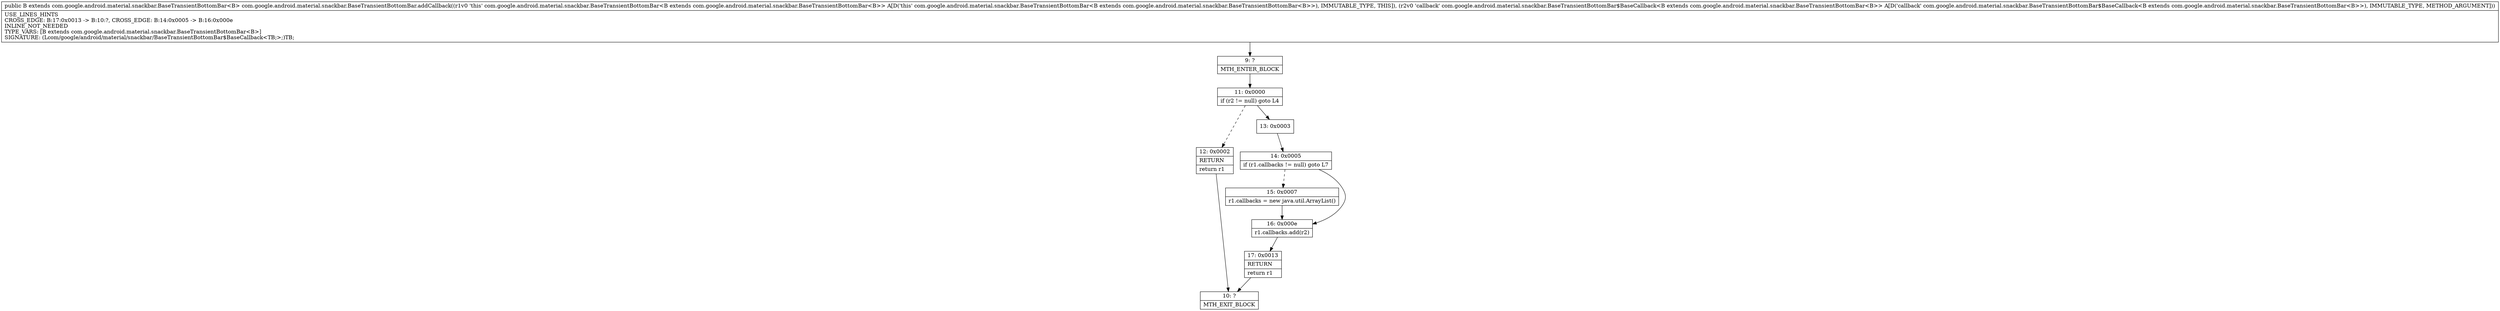 digraph "CFG forcom.google.android.material.snackbar.BaseTransientBottomBar.addCallback(Lcom\/google\/android\/material\/snackbar\/BaseTransientBottomBar$BaseCallback;)Lcom\/google\/android\/material\/snackbar\/BaseTransientBottomBar;" {
Node_9 [shape=record,label="{9\:\ ?|MTH_ENTER_BLOCK\l}"];
Node_11 [shape=record,label="{11\:\ 0x0000|if (r2 != null) goto L4\l}"];
Node_12 [shape=record,label="{12\:\ 0x0002|RETURN\l|return r1\l}"];
Node_10 [shape=record,label="{10\:\ ?|MTH_EXIT_BLOCK\l}"];
Node_13 [shape=record,label="{13\:\ 0x0003}"];
Node_14 [shape=record,label="{14\:\ 0x0005|if (r1.callbacks != null) goto L7\l}"];
Node_15 [shape=record,label="{15\:\ 0x0007|r1.callbacks = new java.util.ArrayList()\l}"];
Node_16 [shape=record,label="{16\:\ 0x000e|r1.callbacks.add(r2)\l}"];
Node_17 [shape=record,label="{17\:\ 0x0013|RETURN\l|return r1\l}"];
MethodNode[shape=record,label="{public B extends com.google.android.material.snackbar.BaseTransientBottomBar\<B\> com.google.android.material.snackbar.BaseTransientBottomBar.addCallback((r1v0 'this' com.google.android.material.snackbar.BaseTransientBottomBar\<B extends com.google.android.material.snackbar.BaseTransientBottomBar\<B\>\> A[D('this' com.google.android.material.snackbar.BaseTransientBottomBar\<B extends com.google.android.material.snackbar.BaseTransientBottomBar\<B\>\>), IMMUTABLE_TYPE, THIS]), (r2v0 'callback' com.google.android.material.snackbar.BaseTransientBottomBar$BaseCallback\<B extends com.google.android.material.snackbar.BaseTransientBottomBar\<B\>\> A[D('callback' com.google.android.material.snackbar.BaseTransientBottomBar$BaseCallback\<B extends com.google.android.material.snackbar.BaseTransientBottomBar\<B\>\>), IMMUTABLE_TYPE, METHOD_ARGUMENT]))  | USE_LINES_HINTS\lCROSS_EDGE: B:17:0x0013 \-\> B:10:?, CROSS_EDGE: B:14:0x0005 \-\> B:16:0x000e\lINLINE_NOT_NEEDED\lTYPE_VARS: [B extends com.google.android.material.snackbar.BaseTransientBottomBar\<B\>]\lSIGNATURE: (Lcom\/google\/android\/material\/snackbar\/BaseTransientBottomBar$BaseCallback\<TB;\>;)TB;\l}"];
MethodNode -> Node_9;Node_9 -> Node_11;
Node_11 -> Node_12[style=dashed];
Node_11 -> Node_13;
Node_12 -> Node_10;
Node_13 -> Node_14;
Node_14 -> Node_15[style=dashed];
Node_14 -> Node_16;
Node_15 -> Node_16;
Node_16 -> Node_17;
Node_17 -> Node_10;
}

